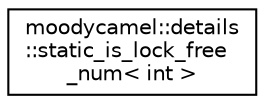 digraph "Graphical Class Hierarchy"
{
 // LATEX_PDF_SIZE
  edge [fontname="Helvetica",fontsize="10",labelfontname="Helvetica",labelfontsize="10"];
  node [fontname="Helvetica",fontsize="10",shape=record];
  rankdir="LR";
  Node0 [label="moodycamel::details\l::static_is_lock_free\l_num\< int \>",height=0.2,width=0.4,color="black", fillcolor="white", style="filled",URL="$structmoodycamel_1_1details_1_1static__is__lock__free__num_3_01int_01_4.html",tooltip=" "];
}
